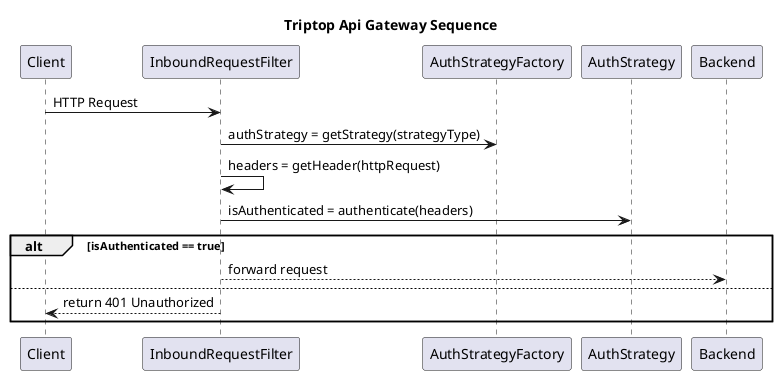 @startuml
title Triptop Api Gateway Sequence

participant "Client" as client
participant "InboundRequestFilter" as filter
participant "AuthStrategyFactory" as factory
participant "AuthStrategy" as strategy

client -> filter: HTTP Request

filter -> factory: authStrategy = getStrategy(strategyType)

filter -> filter: headers = getHeader(httpRequest)

filter -> strategy: isAuthenticated = authenticate(headers)

alt isAuthenticated == true
    filter --> Backend: forward request
else
    filter --> client: return 401 Unauthorized
end

deactivate filter

@enduml